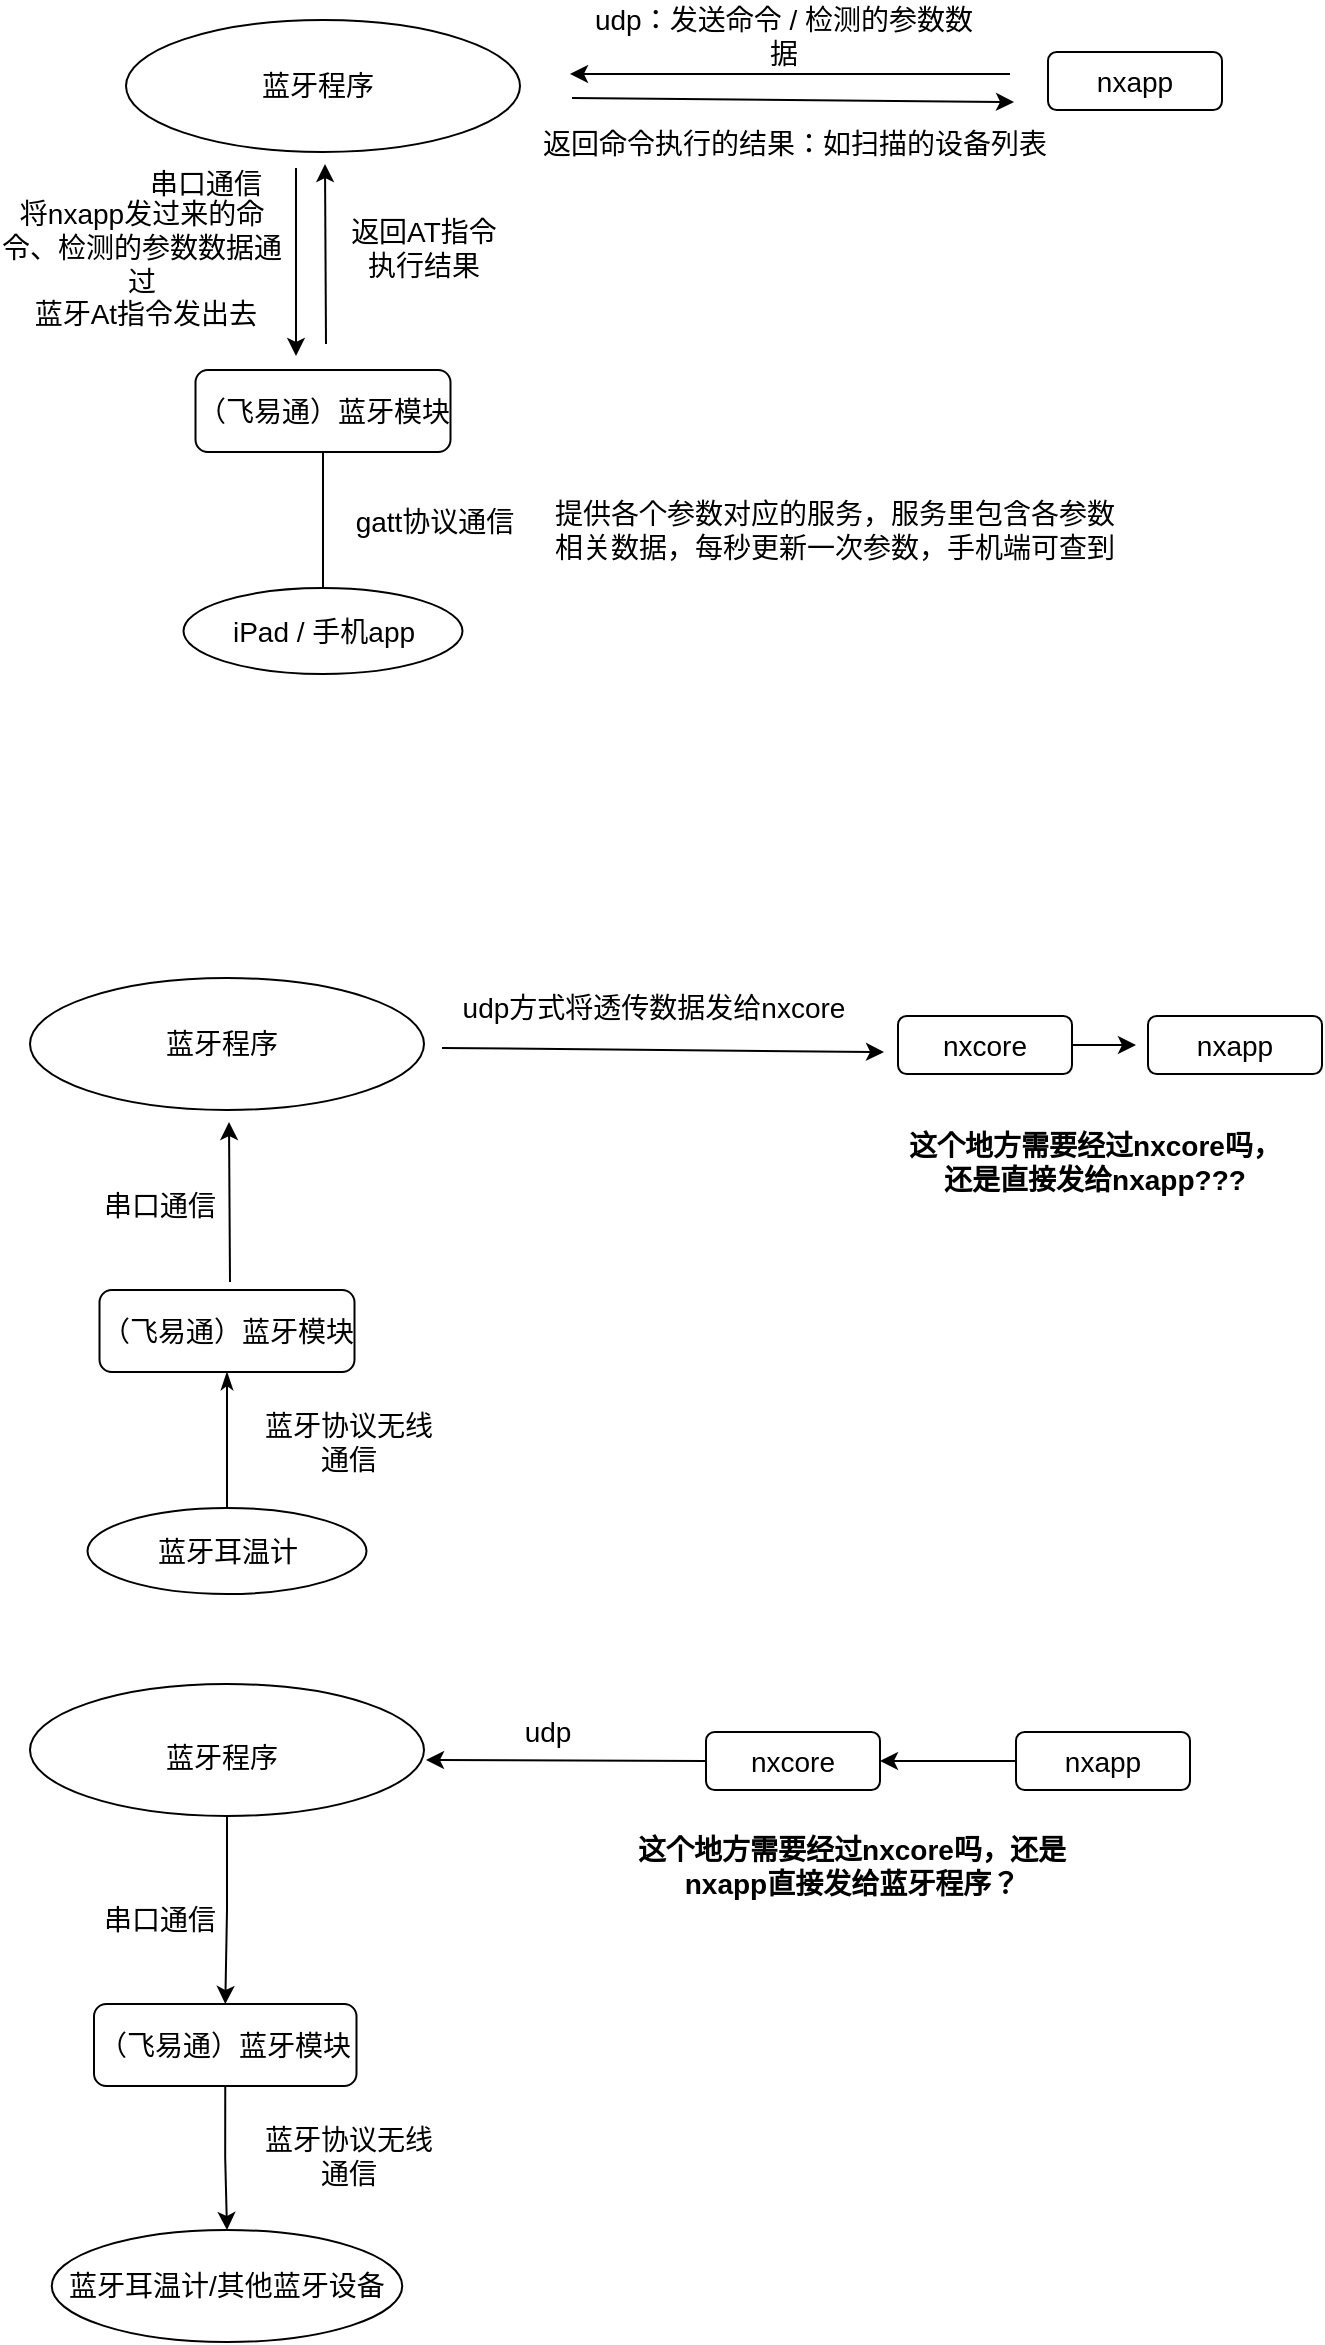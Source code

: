 <mxfile version="21.3.7" type="github">
  <diagram name="第 1 页" id="sGlackUi6KYwCeTNS7EY">
    <mxGraphModel dx="880" dy="396" grid="0" gridSize="10" guides="1" tooltips="1" connect="1" arrows="1" fold="1" page="1" pageScale="1" pageWidth="827" pageHeight="3000" math="0" shadow="0">
      <root>
        <mxCell id="0" />
        <mxCell id="1" parent="0" />
        <mxCell id="iPLlLyX5kpa19r9xOIcc-1" value="&lt;font style=&quot;vertical-align: inherit; font-size: 14px;&quot;&gt;&lt;font style=&quot;vertical-align: inherit; font-size: 14px;&quot;&gt;nxapp&lt;/font&gt;&lt;/font&gt;" style="rounded=1;whiteSpace=wrap;html=1;fontSize=14;" parent="1" vertex="1">
          <mxGeometry x="632" y="86" width="87" height="29" as="geometry" />
        </mxCell>
        <mxCell id="iPLlLyX5kpa19r9xOIcc-3" value="" style="ellipse;whiteSpace=wrap;html=1;fontSize=14;" parent="1" vertex="1">
          <mxGeometry x="171" y="70" width="197" height="66" as="geometry" />
        </mxCell>
        <mxCell id="iPLlLyX5kpa19r9xOIcc-4" value="蓝牙程序" style="text;html=1;strokeColor=none;fillColor=none;align=center;verticalAlign=middle;whiteSpace=wrap;rounded=0;fontSize=14;" parent="1" vertex="1">
          <mxGeometry x="237" y="88" width="60" height="30" as="geometry" />
        </mxCell>
        <mxCell id="iPLlLyX5kpa19r9xOIcc-8" value="&lt;font style=&quot;vertical-align: inherit; font-size: 14px;&quot;&gt;&lt;font style=&quot;vertical-align: inherit; font-size: 14px;&quot;&gt;udp：发送命令 / 检测的参数数据&lt;/font&gt;&lt;/font&gt;" style="text;html=1;strokeColor=none;fillColor=none;align=center;verticalAlign=middle;whiteSpace=wrap;rounded=0;fontSize=14;" parent="1" vertex="1">
          <mxGeometry x="403" y="63" width="194" height="29" as="geometry" />
        </mxCell>
        <mxCell id="iPLlLyX5kpa19r9xOIcc-9" value="iPad / 手机app" style="ellipse;whiteSpace=wrap;html=1;fontSize=14;" parent="1" vertex="1">
          <mxGeometry x="199.75" y="354" width="139.5" height="43" as="geometry" />
        </mxCell>
        <mxCell id="w1RB_o_CphHrf7vYMLM9-7" style="edgeStyle=orthogonalEdgeStyle;rounded=0;orthogonalLoop=1;jettySize=auto;html=1;exitX=0.5;exitY=1;exitDx=0;exitDy=0;endArrow=none;endFill=0;fontSize=14;" parent="1" source="w1RB_o_CphHrf7vYMLM9-3" target="iPLlLyX5kpa19r9xOIcc-9" edge="1">
          <mxGeometry relative="1" as="geometry" />
        </mxCell>
        <mxCell id="w1RB_o_CphHrf7vYMLM9-3" value="&lt;font style=&quot;vertical-align: inherit; font-size: 14px;&quot;&gt;&lt;font style=&quot;vertical-align: inherit; font-size: 14px;&quot;&gt;（飞易通）蓝牙模块&lt;/font&gt;&lt;/font&gt;" style="rounded=1;whiteSpace=wrap;html=1;fontSize=14;" parent="1" vertex="1">
          <mxGeometry x="205.75" y="245" width="127.5" height="41" as="geometry" />
        </mxCell>
        <mxCell id="w1RB_o_CphHrf7vYMLM9-8" value="&lt;font style=&quot;vertical-align: inherit; font-size: 14px;&quot;&gt;&lt;font style=&quot;vertical-align: inherit; font-size: 14px;&quot;&gt;串口通信&lt;/font&gt;&lt;/font&gt;" style="text;html=1;strokeColor=none;fillColor=none;align=center;verticalAlign=middle;whiteSpace=wrap;rounded=0;fontSize=14;" parent="1" vertex="1">
          <mxGeometry x="181" y="137" width="60" height="30" as="geometry" />
        </mxCell>
        <mxCell id="w1RB_o_CphHrf7vYMLM9-9" value="&lt;font style=&quot;vertical-align: inherit; font-size: 14px;&quot;&gt;&lt;font style=&quot;vertical-align: inherit; font-size: 14px;&quot;&gt;gatt协议通信&lt;br style=&quot;font-size: 14px;&quot;&gt;&lt;/font&gt;&lt;/font&gt;" style="text;html=1;strokeColor=none;fillColor=none;align=center;verticalAlign=middle;whiteSpace=wrap;rounded=0;fontSize=14;" parent="1" vertex="1">
          <mxGeometry x="276" y="307" width="99" height="27" as="geometry" />
        </mxCell>
        <mxCell id="j2tQ5hEH6nqEVM4yC1A1-2" value="" style="endArrow=classic;html=1;rounded=0;fontSize=14;" parent="1" edge="1">
          <mxGeometry width="50" height="50" relative="1" as="geometry">
            <mxPoint x="394" y="109" as="sourcePoint" />
            <mxPoint x="615" y="111" as="targetPoint" />
          </mxGeometry>
        </mxCell>
        <mxCell id="j2tQ5hEH6nqEVM4yC1A1-3" value="" style="endArrow=classic;html=1;rounded=0;fontSize=14;" parent="1" edge="1">
          <mxGeometry width="50" height="50" relative="1" as="geometry">
            <mxPoint x="613" y="97" as="sourcePoint" />
            <mxPoint x="393" y="97" as="targetPoint" />
          </mxGeometry>
        </mxCell>
        <mxCell id="j2tQ5hEH6nqEVM4yC1A1-4" value="&lt;font style=&quot;vertical-align: inherit; font-size: 14px;&quot;&gt;&lt;font style=&quot;vertical-align: inherit; font-size: 14px;&quot;&gt;返回命令执行的结果：如扫描的设备列表&lt;/font&gt;&lt;/font&gt;" style="text;html=1;strokeColor=none;fillColor=none;align=center;verticalAlign=middle;whiteSpace=wrap;rounded=0;fontSize=14;" parent="1" vertex="1">
          <mxGeometry x="372" y="117" width="267" height="29" as="geometry" />
        </mxCell>
        <mxCell id="j2tQ5hEH6nqEVM4yC1A1-6" value="提供各个参数对应的服务，服务里包含各参数相关数据，每秒更新一次参数，手机端可查到" style="text;html=1;strokeColor=none;fillColor=none;align=center;verticalAlign=middle;whiteSpace=wrap;rounded=0;fontSize=14;" parent="1" vertex="1">
          <mxGeometry x="383" y="299" width="285" height="52" as="geometry" />
        </mxCell>
        <mxCell id="j2tQ5hEH6nqEVM4yC1A1-9" value="" style="endArrow=classic;html=1;rounded=0;fontSize=14;" parent="1" edge="1">
          <mxGeometry width="50" height="50" relative="1" as="geometry">
            <mxPoint x="256" y="144" as="sourcePoint" />
            <mxPoint x="256" y="238" as="targetPoint" />
          </mxGeometry>
        </mxCell>
        <mxCell id="j2tQ5hEH6nqEVM4yC1A1-10" value="" style="endArrow=classic;html=1;rounded=0;fontSize=14;" parent="1" edge="1">
          <mxGeometry width="50" height="50" relative="1" as="geometry">
            <mxPoint x="271" y="232" as="sourcePoint" />
            <mxPoint x="270.5" y="142" as="targetPoint" />
          </mxGeometry>
        </mxCell>
        <mxCell id="j2tQ5hEH6nqEVM4yC1A1-11" value="&lt;font style=&quot;vertical-align: inherit; font-size: 14px;&quot;&gt;&lt;font style=&quot;vertical-align: inherit; font-size: 14px;&quot;&gt;将nxapp发过来的命令、检测的参数数据通过&lt;br style=&quot;font-size: 14px;&quot;&gt;&amp;nbsp;蓝牙At指令发出去&lt;/font&gt;&lt;/font&gt;" style="text;html=1;strokeColor=none;fillColor=none;align=center;verticalAlign=middle;whiteSpace=wrap;rounded=0;fontSize=14;" parent="1" vertex="1">
          <mxGeometry x="108" y="161" width="142" height="61" as="geometry" />
        </mxCell>
        <mxCell id="j2tQ5hEH6nqEVM4yC1A1-12" value="返回AT指令执行结果" style="text;html=1;strokeColor=none;fillColor=none;align=center;verticalAlign=middle;whiteSpace=wrap;rounded=0;fontSize=14;" parent="1" vertex="1">
          <mxGeometry x="280" y="167" width="80" height="33" as="geometry" />
        </mxCell>
        <mxCell id="bLPDbns2xWydrWVY3_FE-19" style="edgeStyle=orthogonalEdgeStyle;rounded=0;orthogonalLoop=1;jettySize=auto;html=1;fontSize=14;" edge="1" parent="1" source="bLPDbns2xWydrWVY3_FE-1">
          <mxGeometry relative="1" as="geometry">
            <mxPoint x="676" y="582.5" as="targetPoint" />
          </mxGeometry>
        </mxCell>
        <mxCell id="bLPDbns2xWydrWVY3_FE-1" value="&lt;font style=&quot;vertical-align: inherit; font-size: 14px;&quot;&gt;&lt;font style=&quot;vertical-align: inherit; font-size: 14px;&quot;&gt;nxcore&lt;/font&gt;&lt;/font&gt;" style="rounded=1;whiteSpace=wrap;html=1;fontSize=14;" vertex="1" parent="1">
          <mxGeometry x="557" y="568" width="87" height="29" as="geometry" />
        </mxCell>
        <mxCell id="bLPDbns2xWydrWVY3_FE-2" value="" style="ellipse;whiteSpace=wrap;html=1;fontSize=14;" vertex="1" parent="1">
          <mxGeometry x="123" y="549" width="197" height="66" as="geometry" />
        </mxCell>
        <mxCell id="bLPDbns2xWydrWVY3_FE-3" value="蓝牙程序" style="text;html=1;strokeColor=none;fillColor=none;align=center;verticalAlign=middle;whiteSpace=wrap;rounded=0;fontSize=14;" vertex="1" parent="1">
          <mxGeometry x="189" y="567" width="60" height="30" as="geometry" />
        </mxCell>
        <mxCell id="bLPDbns2xWydrWVY3_FE-4" value="&lt;font style=&quot;font-size: 14px;&quot;&gt;udp方式将透传数据发给nxcore&lt;/font&gt;" style="text;html=1;strokeColor=none;fillColor=none;align=center;verticalAlign=middle;whiteSpace=wrap;rounded=0;fontSize=14;" vertex="1" parent="1">
          <mxGeometry x="338" y="549" width="194" height="29" as="geometry" />
        </mxCell>
        <mxCell id="bLPDbns2xWydrWVY3_FE-5" value="蓝牙耳温计" style="ellipse;whiteSpace=wrap;html=1;fontSize=14;" vertex="1" parent="1">
          <mxGeometry x="151.75" y="814" width="139.5" height="43" as="geometry" />
        </mxCell>
        <mxCell id="bLPDbns2xWydrWVY3_FE-6" style="edgeStyle=orthogonalEdgeStyle;rounded=0;orthogonalLoop=1;jettySize=auto;html=1;exitX=0.5;exitY=1;exitDx=0;exitDy=0;endArrow=none;endFill=0;startArrow=classicThin;startFill=1;fontSize=14;" edge="1" parent="1" source="bLPDbns2xWydrWVY3_FE-7" target="bLPDbns2xWydrWVY3_FE-5">
          <mxGeometry relative="1" as="geometry" />
        </mxCell>
        <mxCell id="bLPDbns2xWydrWVY3_FE-7" value="&lt;font style=&quot;vertical-align: inherit; font-size: 14px;&quot;&gt;&lt;font style=&quot;vertical-align: inherit; font-size: 14px;&quot;&gt;（飞易通）蓝牙模块&lt;/font&gt;&lt;/font&gt;" style="rounded=1;whiteSpace=wrap;html=1;fontSize=14;" vertex="1" parent="1">
          <mxGeometry x="157.75" y="705" width="127.5" height="41" as="geometry" />
        </mxCell>
        <mxCell id="bLPDbns2xWydrWVY3_FE-8" value="&lt;font style=&quot;vertical-align: inherit; font-size: 14px;&quot;&gt;&lt;font style=&quot;vertical-align: inherit; font-size: 14px;&quot;&gt;串口通信&lt;/font&gt;&lt;/font&gt;" style="text;html=1;strokeColor=none;fillColor=none;align=center;verticalAlign=middle;whiteSpace=wrap;rounded=0;fontSize=14;" vertex="1" parent="1">
          <mxGeometry x="157.75" y="648" width="60" height="30" as="geometry" />
        </mxCell>
        <mxCell id="bLPDbns2xWydrWVY3_FE-9" value="&lt;font style=&quot;vertical-align: inherit; font-size: 14px;&quot;&gt;&lt;font style=&quot;vertical-align: inherit; font-size: 14px;&quot;&gt;蓝牙协议无线通信&lt;br style=&quot;font-size: 14px;&quot;&gt;&lt;/font&gt;&lt;/font&gt;" style="text;html=1;strokeColor=none;fillColor=none;align=center;verticalAlign=middle;whiteSpace=wrap;rounded=0;fontSize=14;" vertex="1" parent="1">
          <mxGeometry x="233" y="767" width="99" height="27" as="geometry" />
        </mxCell>
        <mxCell id="bLPDbns2xWydrWVY3_FE-10" value="" style="endArrow=classic;html=1;rounded=0;fontSize=14;" edge="1" parent="1">
          <mxGeometry width="50" height="50" relative="1" as="geometry">
            <mxPoint x="329" y="584" as="sourcePoint" />
            <mxPoint x="550" y="586" as="targetPoint" />
          </mxGeometry>
        </mxCell>
        <mxCell id="bLPDbns2xWydrWVY3_FE-15" value="" style="endArrow=classic;html=1;rounded=0;fontSize=14;" edge="1" parent="1">
          <mxGeometry width="50" height="50" relative="1" as="geometry">
            <mxPoint x="223" y="701" as="sourcePoint" />
            <mxPoint x="222.5" y="621" as="targetPoint" />
          </mxGeometry>
        </mxCell>
        <mxCell id="bLPDbns2xWydrWVY3_FE-18" value="&lt;font style=&quot;vertical-align: inherit; font-size: 14px;&quot;&gt;&lt;font style=&quot;vertical-align: inherit; font-size: 14px;&quot;&gt;nxapp&lt;/font&gt;&lt;/font&gt;" style="rounded=1;whiteSpace=wrap;html=1;fontSize=14;" vertex="1" parent="1">
          <mxGeometry x="682" y="568" width="87" height="29" as="geometry" />
        </mxCell>
        <mxCell id="bLPDbns2xWydrWVY3_FE-34" style="edgeStyle=orthogonalEdgeStyle;rounded=0;orthogonalLoop=1;jettySize=auto;html=1;exitX=0;exitY=0.5;exitDx=0;exitDy=0;fontSize=14;" edge="1" parent="1" source="bLPDbns2xWydrWVY3_FE-21">
          <mxGeometry relative="1" as="geometry">
            <mxPoint x="321" y="940" as="targetPoint" />
          </mxGeometry>
        </mxCell>
        <mxCell id="bLPDbns2xWydrWVY3_FE-21" value="&lt;font style=&quot;vertical-align: inherit; font-size: 14px;&quot;&gt;&lt;font style=&quot;vertical-align: inherit; font-size: 14px;&quot;&gt;nxcore&lt;/font&gt;&lt;/font&gt;" style="rounded=1;whiteSpace=wrap;html=1;fontSize=14;" vertex="1" parent="1">
          <mxGeometry x="461" y="926" width="87" height="29" as="geometry" />
        </mxCell>
        <mxCell id="bLPDbns2xWydrWVY3_FE-35" style="edgeStyle=orthogonalEdgeStyle;rounded=0;orthogonalLoop=1;jettySize=auto;html=1;exitX=0.5;exitY=1;exitDx=0;exitDy=0;fontSize=14;" edge="1" parent="1" source="bLPDbns2xWydrWVY3_FE-22" target="bLPDbns2xWydrWVY3_FE-27">
          <mxGeometry relative="1" as="geometry" />
        </mxCell>
        <mxCell id="bLPDbns2xWydrWVY3_FE-22" value="" style="ellipse;whiteSpace=wrap;html=1;fontSize=14;" vertex="1" parent="1">
          <mxGeometry x="123" y="902" width="197" height="66" as="geometry" />
        </mxCell>
        <mxCell id="bLPDbns2xWydrWVY3_FE-23" value="蓝牙程序" style="text;html=1;strokeColor=none;fillColor=none;align=center;verticalAlign=middle;whiteSpace=wrap;rounded=0;fontSize=14;" vertex="1" parent="1">
          <mxGeometry x="189" y="924" width="60" height="30" as="geometry" />
        </mxCell>
        <mxCell id="bLPDbns2xWydrWVY3_FE-24" value="&lt;font style=&quot;font-size: 14px;&quot;&gt;udp&lt;/font&gt;" style="text;html=1;strokeColor=none;fillColor=none;align=center;verticalAlign=middle;whiteSpace=wrap;rounded=0;fontSize=14;" vertex="1" parent="1">
          <mxGeometry x="285.25" y="911" width="194" height="29" as="geometry" />
        </mxCell>
        <mxCell id="bLPDbns2xWydrWVY3_FE-25" value="蓝牙耳温计/其他蓝牙设备" style="ellipse;whiteSpace=wrap;html=1;fontSize=14;" vertex="1" parent="1">
          <mxGeometry x="133.88" y="1175" width="175.25" height="56" as="geometry" />
        </mxCell>
        <mxCell id="bLPDbns2xWydrWVY3_FE-36" style="edgeStyle=orthogonalEdgeStyle;rounded=0;orthogonalLoop=1;jettySize=auto;html=1;exitX=0.5;exitY=1;exitDx=0;exitDy=0;entryX=0.5;entryY=0;entryDx=0;entryDy=0;fontSize=14;" edge="1" parent="1" source="bLPDbns2xWydrWVY3_FE-27" target="bLPDbns2xWydrWVY3_FE-25">
          <mxGeometry relative="1" as="geometry" />
        </mxCell>
        <mxCell id="bLPDbns2xWydrWVY3_FE-27" value="&lt;font style=&quot;vertical-align: inherit; font-size: 14px;&quot;&gt;&lt;font style=&quot;vertical-align: inherit; font-size: 14px;&quot;&gt;（飞易通）蓝牙模块&lt;/font&gt;&lt;/font&gt;" style="rounded=1;whiteSpace=wrap;html=1;fontSize=14;" vertex="1" parent="1">
          <mxGeometry x="155" y="1062" width="131.25" height="41" as="geometry" />
        </mxCell>
        <mxCell id="bLPDbns2xWydrWVY3_FE-28" value="&lt;font style=&quot;vertical-align: inherit; font-size: 14px;&quot;&gt;&lt;font style=&quot;vertical-align: inherit; font-size: 14px;&quot;&gt;串口通信&lt;/font&gt;&lt;/font&gt;" style="text;html=1;strokeColor=none;fillColor=none;align=center;verticalAlign=middle;whiteSpace=wrap;rounded=0;fontSize=14;" vertex="1" parent="1">
          <mxGeometry x="157.75" y="1005" width="60" height="30" as="geometry" />
        </mxCell>
        <mxCell id="bLPDbns2xWydrWVY3_FE-29" value="&lt;font style=&quot;vertical-align: inherit; font-size: 14px;&quot;&gt;&lt;font style=&quot;vertical-align: inherit; font-size: 14px;&quot;&gt;蓝牙协议无线通信&lt;br style=&quot;font-size: 14px;&quot;&gt;&lt;/font&gt;&lt;/font&gt;" style="text;html=1;strokeColor=none;fillColor=none;align=center;verticalAlign=middle;whiteSpace=wrap;rounded=0;fontSize=14;" vertex="1" parent="1">
          <mxGeometry x="233" y="1124" width="99" height="27" as="geometry" />
        </mxCell>
        <mxCell id="bLPDbns2xWydrWVY3_FE-33" style="edgeStyle=orthogonalEdgeStyle;rounded=0;orthogonalLoop=1;jettySize=auto;html=1;exitX=0;exitY=0.5;exitDx=0;exitDy=0;entryX=1;entryY=0.5;entryDx=0;entryDy=0;fontSize=14;" edge="1" parent="1" source="bLPDbns2xWydrWVY3_FE-32" target="bLPDbns2xWydrWVY3_FE-21">
          <mxGeometry relative="1" as="geometry" />
        </mxCell>
        <mxCell id="bLPDbns2xWydrWVY3_FE-32" value="&lt;font style=&quot;vertical-align: inherit; font-size: 14px;&quot;&gt;&lt;font style=&quot;vertical-align: inherit; font-size: 14px;&quot;&gt;nxapp&lt;/font&gt;&lt;/font&gt;" style="rounded=1;whiteSpace=wrap;html=1;fontSize=14;" vertex="1" parent="1">
          <mxGeometry x="616" y="926" width="87" height="29" as="geometry" />
        </mxCell>
        <mxCell id="bLPDbns2xWydrWVY3_FE-50" value="&lt;b&gt;这个地方需要经过nxcore吗，还是直接发给nxapp???&lt;/b&gt;" style="text;html=1;strokeColor=none;fillColor=none;align=center;verticalAlign=middle;whiteSpace=wrap;rounded=0;fontSize=14;" vertex="1" parent="1">
          <mxGeometry x="557" y="611" width="197" height="60" as="geometry" />
        </mxCell>
        <mxCell id="bLPDbns2xWydrWVY3_FE-51" value="&lt;b&gt;这个地方需要经过nxcore吗，还是nxapp直接发给蓝牙程序？&lt;/b&gt;" style="text;html=1;strokeColor=none;fillColor=none;align=center;verticalAlign=middle;whiteSpace=wrap;rounded=0;fontSize=14;" vertex="1" parent="1">
          <mxGeometry x="408" y="964" width="252" height="57" as="geometry" />
        </mxCell>
      </root>
    </mxGraphModel>
  </diagram>
</mxfile>
